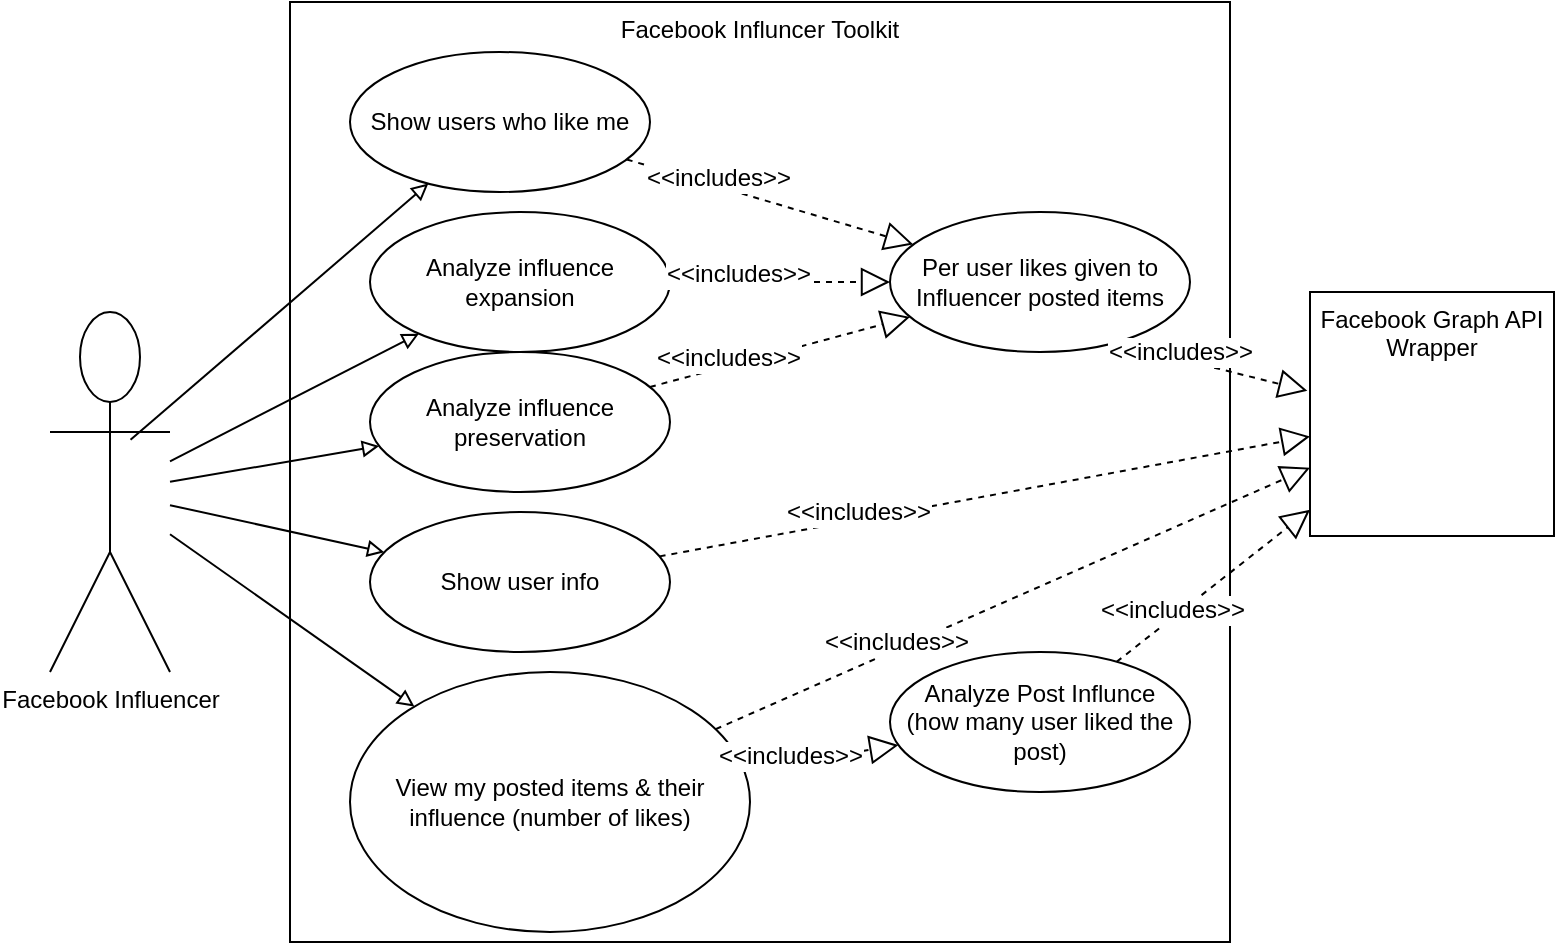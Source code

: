 <mxfile version="12.1.3" pages="1"><diagram id="hqGKdFoO-Z3xdFBg0qpz" name="Page-1"><mxGraphModel dx="1620" dy="552" grid="1" gridSize="10" guides="0" tooltips="1" connect="0" arrows="1" fold="1" page="1" pageScale="1" pageWidth="850" pageHeight="1100" math="0" shadow="0"><root><mxCell id="0"/><mxCell id="1" parent="0"/><mxCell id="Bx-YhujLm2W2JwVz7hdP-1" value="Facebook Influencer" style="shape=umlActor;verticalLabelPosition=bottom;labelBackgroundColor=#ffffff;verticalAlign=top;html=1;outlineConnect=0;" vertex="1" parent="1"><mxGeometry x="40" y="240" width="60" height="180" as="geometry"/></mxCell><mxCell id="Bx-YhujLm2W2JwVz7hdP-6" value="Facebook Influncer Toolkit" style="whiteSpace=wrap;html=1;aspect=fixed;verticalAlign=top;" vertex="1" parent="1"><mxGeometry x="160" y="85" width="470" height="470" as="geometry"/></mxCell><mxCell id="Bx-YhujLm2W2JwVz7hdP-8" value="Show users who like me" style="ellipse;whiteSpace=wrap;html=1;" vertex="1" parent="1"><mxGeometry x="190" y="110" width="150" height="70" as="geometry"/></mxCell><mxCell id="Bx-YhujLm2W2JwVz7hdP-10" value="Analyze Post Influnce&lt;br&gt;(how many user liked the post)" style="ellipse;whiteSpace=wrap;html=1;" vertex="1" parent="1"><mxGeometry x="460" y="410" width="150" height="70" as="geometry"/></mxCell><mxCell id="Bx-YhujLm2W2JwVz7hdP-11" value="Analyze influence expansion" style="ellipse;whiteSpace=wrap;html=1;" vertex="1" parent="1"><mxGeometry x="200" y="190" width="150" height="70" as="geometry"/></mxCell><mxCell id="Bx-YhujLm2W2JwVz7hdP-14" value="Analyze influence&lt;br&gt;preservation" style="ellipse;whiteSpace=wrap;html=1;" vertex="1" parent="1"><mxGeometry x="200" y="260" width="150" height="70" as="geometry"/></mxCell><mxCell id="Bx-YhujLm2W2JwVz7hdP-15" value="Per user likes given to Influencer posted items" style="ellipse;whiteSpace=wrap;html=1;" vertex="1" parent="1"><mxGeometry x="460" y="190" width="150" height="70" as="geometry"/></mxCell><mxCell id="Bx-YhujLm2W2JwVz7hdP-16" value="Facebook Graph API Wrapper" style="whiteSpace=wrap;html=1;aspect=fixed;verticalAlign=top;" vertex="1" parent="1"><mxGeometry x="670" y="230" width="122" height="122" as="geometry"/></mxCell><mxCell id="Bx-YhujLm2W2JwVz7hdP-17" value="View my posted items &amp;amp; their influence (number of likes)" style="ellipse;whiteSpace=wrap;html=1;" vertex="1" parent="1"><mxGeometry x="190" y="420" width="200" height="130" as="geometry"/></mxCell><mxCell id="Bx-YhujLm2W2JwVz7hdP-20" value="" style="endArrow=block;dashed=1;endFill=0;endSize=12;html=1;" edge="1" parent="1" source="Bx-YhujLm2W2JwVz7hdP-10" target="Bx-YhujLm2W2JwVz7hdP-16"><mxGeometry width="160" relative="1" as="geometry"><mxPoint x="500" y="452" as="sourcePoint"/><mxPoint x="670" y="359.97" as="targetPoint"/></mxGeometry></mxCell><mxCell id="Bx-YhujLm2W2JwVz7hdP-37" value="&amp;lt;&amp;lt;includes&amp;gt;&amp;gt;" style="text;html=1;resizable=0;points=[];align=center;verticalAlign=middle;labelBackgroundColor=#ffffff;" vertex="1" connectable="0" parent="Bx-YhujLm2W2JwVz7hdP-20"><mxGeometry x="-0.386" y="4" relative="1" as="geometry"><mxPoint as="offset"/></mxGeometry></mxCell><mxCell id="Bx-YhujLm2W2JwVz7hdP-38" value="" style="endArrow=block;dashed=1;endFill=0;endSize=12;html=1;entryX=-0.011;entryY=0.405;entryDx=0;entryDy=0;entryPerimeter=0;exitX=0.77;exitY=0.947;exitDx=0;exitDy=0;exitPerimeter=0;" edge="1" parent="1" source="Bx-YhujLm2W2JwVz7hdP-15" target="Bx-YhujLm2W2JwVz7hdP-16"><mxGeometry width="160" relative="1" as="geometry"><mxPoint x="460" y="382" as="sourcePoint"/><mxPoint x="630" y="289.97" as="targetPoint"/></mxGeometry></mxCell><mxCell id="Bx-YhujLm2W2JwVz7hdP-39" value="&amp;lt;&amp;lt;includes&amp;gt;&amp;gt;" style="text;html=1;resizable=0;points=[];align=center;verticalAlign=middle;labelBackgroundColor=#ffffff;" vertex="1" connectable="0" parent="Bx-YhujLm2W2JwVz7hdP-38"><mxGeometry x="-0.386" y="4" relative="1" as="geometry"><mxPoint as="offset"/></mxGeometry></mxCell><mxCell id="Bx-YhujLm2W2JwVz7hdP-40" value="" style="endArrow=block;dashed=1;endFill=0;endSize=12;html=1;" edge="1" parent="1" source="Bx-YhujLm2W2JwVz7hdP-17" target="Bx-YhujLm2W2JwVz7hdP-16"><mxGeometry width="160" relative="1" as="geometry"><mxPoint x="577.198" y="419.868" as="sourcePoint"/><mxPoint x="680" y="369.97" as="targetPoint"/></mxGeometry></mxCell><mxCell id="Bx-YhujLm2W2JwVz7hdP-41" value="&amp;lt;&amp;lt;includes&amp;gt;&amp;gt;" style="text;html=1;resizable=0;points=[];align=center;verticalAlign=middle;labelBackgroundColor=#ffffff;" vertex="1" connectable="0" parent="Bx-YhujLm2W2JwVz7hdP-40"><mxGeometry x="-0.386" y="4" relative="1" as="geometry"><mxPoint as="offset"/></mxGeometry></mxCell><mxCell id="Bx-YhujLm2W2JwVz7hdP-42" value="" style="endArrow=block;dashed=1;endFill=0;endSize=12;html=1;" edge="1" parent="1" source="Bx-YhujLm2W2JwVz7hdP-14" target="Bx-YhujLm2W2JwVz7hdP-15"><mxGeometry width="160" relative="1" as="geometry"><mxPoint x="350.466" y="437.922" as="sourcePoint"/><mxPoint x="680" y="351.222" as="targetPoint"/></mxGeometry></mxCell><mxCell id="Bx-YhujLm2W2JwVz7hdP-43" value="&amp;lt;&amp;lt;includes&amp;gt;&amp;gt;" style="text;html=1;resizable=0;points=[];align=center;verticalAlign=middle;labelBackgroundColor=#ffffff;" vertex="1" connectable="0" parent="Bx-YhujLm2W2JwVz7hdP-42"><mxGeometry x="-0.386" y="4" relative="1" as="geometry"><mxPoint as="offset"/></mxGeometry></mxCell><mxCell id="Bx-YhujLm2W2JwVz7hdP-44" value="" style="endArrow=block;dashed=1;endFill=0;endSize=12;html=1;" edge="1" parent="1" source="Bx-YhujLm2W2JwVz7hdP-11" target="Bx-YhujLm2W2JwVz7hdP-15"><mxGeometry width="160" relative="1" as="geometry"><mxPoint x="319.772" y="233.099" as="sourcePoint"/><mxPoint x="468.435" y="170.008" as="targetPoint"/></mxGeometry></mxCell><mxCell id="Bx-YhujLm2W2JwVz7hdP-45" value="&amp;lt;&amp;lt;includes&amp;gt;&amp;gt;" style="text;html=1;resizable=0;points=[];align=center;verticalAlign=middle;labelBackgroundColor=#ffffff;" vertex="1" connectable="0" parent="Bx-YhujLm2W2JwVz7hdP-44"><mxGeometry x="-0.386" y="4" relative="1" as="geometry"><mxPoint as="offset"/></mxGeometry></mxCell><mxCell id="Bx-YhujLm2W2JwVz7hdP-46" value="" style="endArrow=block;dashed=1;endFill=0;endSize=12;html=1;" edge="1" parent="1" source="Bx-YhujLm2W2JwVz7hdP-8" target="Bx-YhujLm2W2JwVz7hdP-15"><mxGeometry width="160" relative="1" as="geometry"><mxPoint x="390.001" y="148.808" as="sourcePoint"/><mxPoint x="501.999" y="140.192" as="targetPoint"/></mxGeometry></mxCell><mxCell id="Bx-YhujLm2W2JwVz7hdP-47" value="&amp;lt;&amp;lt;includes&amp;gt;&amp;gt;" style="text;html=1;resizable=0;points=[];align=center;verticalAlign=middle;labelBackgroundColor=#ffffff;" vertex="1" connectable="0" parent="Bx-YhujLm2W2JwVz7hdP-46"><mxGeometry x="-0.386" y="4" relative="1" as="geometry"><mxPoint as="offset"/></mxGeometry></mxCell><mxCell id="Bx-YhujLm2W2JwVz7hdP-53" value="" style="endArrow=block;endFill=0;endSize=6;html=1;exitX=0.671;exitY=0.355;exitDx=0;exitDy=0;exitPerimeter=0;" edge="1" parent="1" source="Bx-YhujLm2W2JwVz7hdP-1" target="Bx-YhujLm2W2JwVz7hdP-8"><mxGeometry width="100" relative="1" as="geometry"><mxPoint x="20" y="580" as="sourcePoint"/><mxPoint x="120" y="580" as="targetPoint"/></mxGeometry></mxCell><mxCell id="Bx-YhujLm2W2JwVz7hdP-58" value="" style="endArrow=block;endFill=0;endSize=6;html=1;" edge="1" parent="1" source="Bx-YhujLm2W2JwVz7hdP-1" target="Bx-YhujLm2W2JwVz7hdP-11"><mxGeometry width="100" relative="1" as="geometry"><mxPoint x="100.26" y="323.9" as="sourcePoint"/><mxPoint x="255.931" y="204.876" as="targetPoint"/></mxGeometry></mxCell><mxCell id="Bx-YhujLm2W2JwVz7hdP-59" value="" style="endArrow=block;endFill=0;endSize=6;html=1;" edge="1" parent="1" source="Bx-YhujLm2W2JwVz7hdP-1" target="Bx-YhujLm2W2JwVz7hdP-14"><mxGeometry width="100" relative="1" as="geometry"><mxPoint x="90.26" y="313.9" as="sourcePoint"/><mxPoint x="245.931" y="194.876" as="targetPoint"/></mxGeometry></mxCell><mxCell id="Bx-YhujLm2W2JwVz7hdP-60" value="" style="endArrow=block;endFill=0;endSize=6;html=1;" edge="1" parent="1" source="Bx-YhujLm2W2JwVz7hdP-1" target="Bx-YhujLm2W2JwVz7hdP-17"><mxGeometry width="100" relative="1" as="geometry"><mxPoint x="110" y="339.209" as="sourcePoint"/><mxPoint x="210.076" y="336.572" as="targetPoint"/></mxGeometry></mxCell><mxCell id="Bx-YhujLm2W2JwVz7hdP-61" value="" style="endArrow=block;dashed=1;endFill=0;endSize=12;html=1;" edge="1" parent="1" source="Bx-YhujLm2W2JwVz7hdP-17" target="Bx-YhujLm2W2JwVz7hdP-10"><mxGeometry width="160" relative="1" as="geometry"><mxPoint x="392.376" y="412.273" as="sourcePoint"/><mxPoint x="680" y="320.447" as="targetPoint"/></mxGeometry></mxCell><mxCell id="Bx-YhujLm2W2JwVz7hdP-62" value="&amp;lt;&amp;lt;includes&amp;gt;&amp;gt;" style="text;html=1;resizable=0;points=[];align=center;verticalAlign=middle;labelBackgroundColor=#ffffff;" vertex="1" connectable="0" parent="Bx-YhujLm2W2JwVz7hdP-61"><mxGeometry x="-0.386" y="4" relative="1" as="geometry"><mxPoint as="offset"/></mxGeometry></mxCell><mxCell id="Bx-YhujLm2W2JwVz7hdP-64" value="Show user info" style="ellipse;whiteSpace=wrap;html=1;" vertex="1" parent="1"><mxGeometry x="200" y="340" width="150" height="70" as="geometry"/></mxCell><mxCell id="Bx-YhujLm2W2JwVz7hdP-65" value="" style="endArrow=block;endFill=0;endSize=6;html=1;" edge="1" parent="1" source="Bx-YhujLm2W2JwVz7hdP-1" target="Bx-YhujLm2W2JwVz7hdP-64"><mxGeometry width="100" relative="1" as="geometry"><mxPoint x="60" y="330" as="sourcePoint"/><mxPoint x="232.192" y="447.226" as="targetPoint"/></mxGeometry></mxCell><mxCell id="Bx-YhujLm2W2JwVz7hdP-68" value="" style="endArrow=block;dashed=1;endFill=0;endSize=12;html=1;" edge="1" parent="1" source="Bx-YhujLm2W2JwVz7hdP-64" target="Bx-YhujLm2W2JwVz7hdP-16"><mxGeometry width="160" relative="1" as="geometry"><mxPoint x="382.842" y="458.593" as="sourcePoint"/><mxPoint x="680" y="327.834" as="targetPoint"/></mxGeometry></mxCell><mxCell id="Bx-YhujLm2W2JwVz7hdP-69" value="&amp;lt;&amp;lt;includes&amp;gt;&amp;gt;" style="text;html=1;resizable=0;points=[];align=center;verticalAlign=middle;labelBackgroundColor=#ffffff;" vertex="1" connectable="0" parent="Bx-YhujLm2W2JwVz7hdP-68"><mxGeometry x="-0.386" y="4" relative="1" as="geometry"><mxPoint as="offset"/></mxGeometry></mxCell></root></mxGraphModel></diagram></mxfile>
